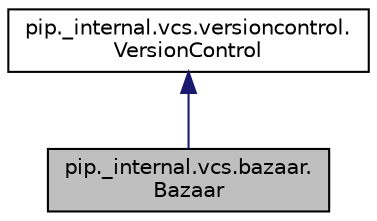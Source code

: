 digraph "pip._internal.vcs.bazaar.Bazaar"
{
 // LATEX_PDF_SIZE
  edge [fontname="Helvetica",fontsize="10",labelfontname="Helvetica",labelfontsize="10"];
  node [fontname="Helvetica",fontsize="10",shape=record];
  Node1 [label="pip._internal.vcs.bazaar.\lBazaar",height=0.2,width=0.4,color="black", fillcolor="grey75", style="filled", fontcolor="black",tooltip=" "];
  Node2 -> Node1 [dir="back",color="midnightblue",fontsize="10",style="solid",fontname="Helvetica"];
  Node2 [label="pip._internal.vcs.versioncontrol.\lVersionControl",height=0.2,width=0.4,color="black", fillcolor="white", style="filled",URL="$classpip_1_1__internal_1_1vcs_1_1versioncontrol_1_1VersionControl.html",tooltip=" "];
}

